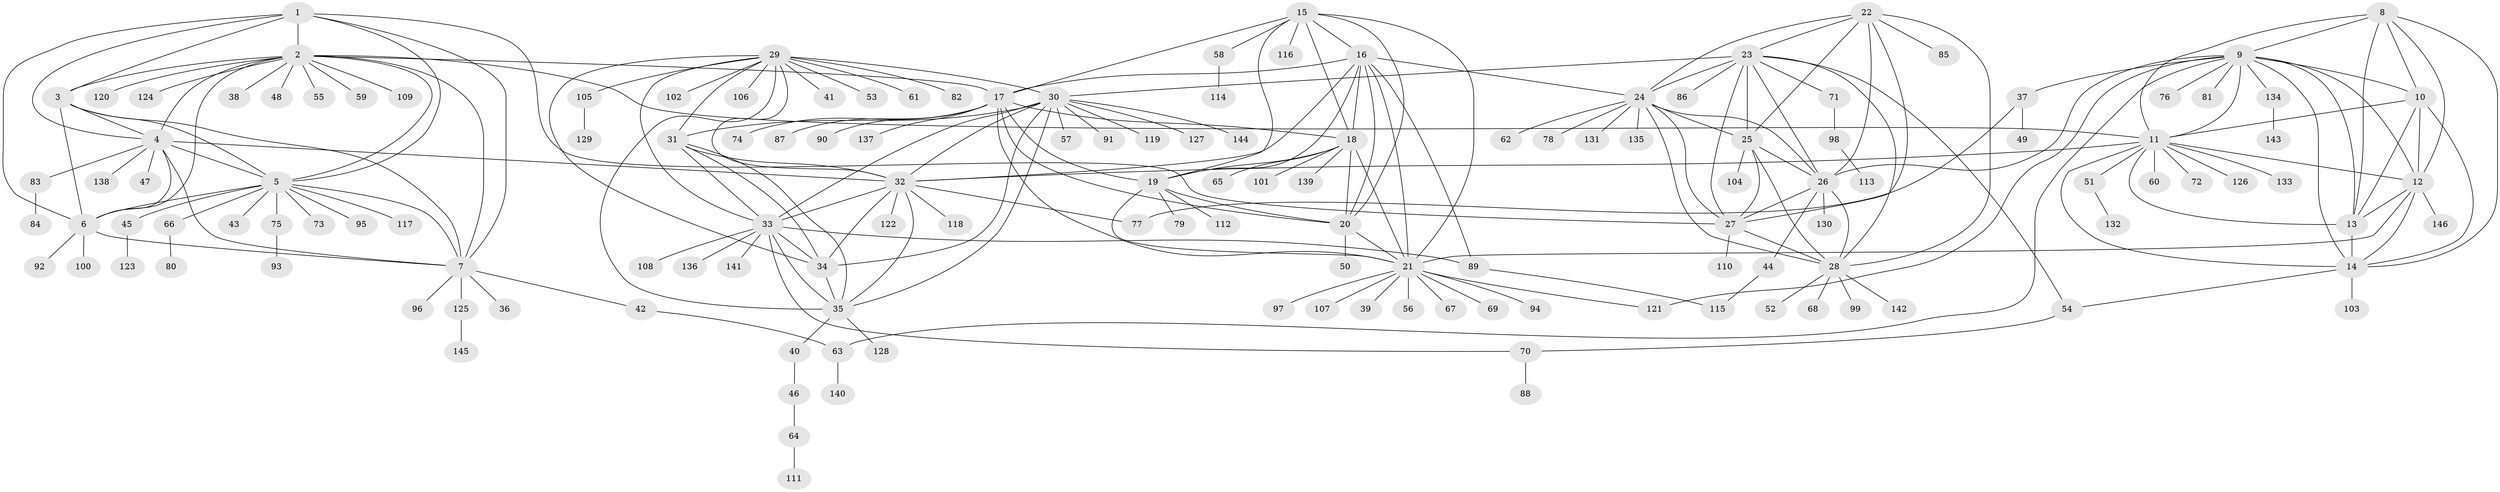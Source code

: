 // coarse degree distribution, {6: 0.017699115044247787, 13: 0.008849557522123894, 12: 0.017699115044247787, 8: 0.04424778761061947, 11: 0.017699115044247787, 4: 0.017699115044247787, 10: 0.02654867256637168, 9: 0.02654867256637168, 16: 0.008849557522123894, 5: 0.02654867256637168, 7: 0.017699115044247787, 1: 0.6460176991150443, 3: 0.035398230088495575, 2: 0.08849557522123894}
// Generated by graph-tools (version 1.1) at 2025/42/03/06/25 10:42:09]
// undirected, 146 vertices, 233 edges
graph export_dot {
graph [start="1"]
  node [color=gray90,style=filled];
  1;
  2;
  3;
  4;
  5;
  6;
  7;
  8;
  9;
  10;
  11;
  12;
  13;
  14;
  15;
  16;
  17;
  18;
  19;
  20;
  21;
  22;
  23;
  24;
  25;
  26;
  27;
  28;
  29;
  30;
  31;
  32;
  33;
  34;
  35;
  36;
  37;
  38;
  39;
  40;
  41;
  42;
  43;
  44;
  45;
  46;
  47;
  48;
  49;
  50;
  51;
  52;
  53;
  54;
  55;
  56;
  57;
  58;
  59;
  60;
  61;
  62;
  63;
  64;
  65;
  66;
  67;
  68;
  69;
  70;
  71;
  72;
  73;
  74;
  75;
  76;
  77;
  78;
  79;
  80;
  81;
  82;
  83;
  84;
  85;
  86;
  87;
  88;
  89;
  90;
  91;
  92;
  93;
  94;
  95;
  96;
  97;
  98;
  99;
  100;
  101;
  102;
  103;
  104;
  105;
  106;
  107;
  108;
  109;
  110;
  111;
  112;
  113;
  114;
  115;
  116;
  117;
  118;
  119;
  120;
  121;
  122;
  123;
  124;
  125;
  126;
  127;
  128;
  129;
  130;
  131;
  132;
  133;
  134;
  135;
  136;
  137;
  138;
  139;
  140;
  141;
  142;
  143;
  144;
  145;
  146;
  1 -- 2;
  1 -- 3;
  1 -- 4;
  1 -- 5;
  1 -- 6;
  1 -- 7;
  1 -- 27;
  2 -- 3;
  2 -- 4;
  2 -- 5;
  2 -- 6;
  2 -- 7;
  2 -- 11;
  2 -- 17;
  2 -- 38;
  2 -- 48;
  2 -- 55;
  2 -- 59;
  2 -- 109;
  2 -- 120;
  2 -- 124;
  3 -- 4;
  3 -- 5;
  3 -- 6;
  3 -- 7;
  4 -- 5;
  4 -- 6;
  4 -- 7;
  4 -- 32;
  4 -- 47;
  4 -- 83;
  4 -- 138;
  5 -- 6;
  5 -- 7;
  5 -- 43;
  5 -- 45;
  5 -- 66;
  5 -- 73;
  5 -- 75;
  5 -- 95;
  5 -- 117;
  6 -- 7;
  6 -- 92;
  6 -- 100;
  7 -- 36;
  7 -- 42;
  7 -- 96;
  7 -- 125;
  8 -- 9;
  8 -- 10;
  8 -- 11;
  8 -- 12;
  8 -- 13;
  8 -- 14;
  9 -- 10;
  9 -- 11;
  9 -- 12;
  9 -- 13;
  9 -- 14;
  9 -- 26;
  9 -- 37;
  9 -- 63;
  9 -- 76;
  9 -- 81;
  9 -- 121;
  9 -- 134;
  10 -- 11;
  10 -- 12;
  10 -- 13;
  10 -- 14;
  11 -- 12;
  11 -- 13;
  11 -- 14;
  11 -- 32;
  11 -- 51;
  11 -- 60;
  11 -- 72;
  11 -- 126;
  11 -- 133;
  12 -- 13;
  12 -- 14;
  12 -- 21;
  12 -- 146;
  13 -- 14;
  14 -- 54;
  14 -- 103;
  15 -- 16;
  15 -- 17;
  15 -- 18;
  15 -- 19;
  15 -- 20;
  15 -- 21;
  15 -- 58;
  15 -- 116;
  16 -- 17;
  16 -- 18;
  16 -- 19;
  16 -- 20;
  16 -- 21;
  16 -- 24;
  16 -- 32;
  16 -- 89;
  17 -- 18;
  17 -- 19;
  17 -- 20;
  17 -- 21;
  17 -- 74;
  17 -- 87;
  17 -- 90;
  17 -- 137;
  18 -- 19;
  18 -- 20;
  18 -- 21;
  18 -- 65;
  18 -- 101;
  18 -- 139;
  19 -- 20;
  19 -- 21;
  19 -- 79;
  19 -- 112;
  20 -- 21;
  20 -- 50;
  21 -- 39;
  21 -- 56;
  21 -- 67;
  21 -- 69;
  21 -- 94;
  21 -- 97;
  21 -- 107;
  21 -- 121;
  22 -- 23;
  22 -- 24;
  22 -- 25;
  22 -- 26;
  22 -- 27;
  22 -- 28;
  22 -- 85;
  23 -- 24;
  23 -- 25;
  23 -- 26;
  23 -- 27;
  23 -- 28;
  23 -- 30;
  23 -- 54;
  23 -- 71;
  23 -- 86;
  24 -- 25;
  24 -- 26;
  24 -- 27;
  24 -- 28;
  24 -- 62;
  24 -- 78;
  24 -- 131;
  24 -- 135;
  25 -- 26;
  25 -- 27;
  25 -- 28;
  25 -- 104;
  26 -- 27;
  26 -- 28;
  26 -- 44;
  26 -- 130;
  27 -- 28;
  27 -- 110;
  28 -- 52;
  28 -- 68;
  28 -- 99;
  28 -- 142;
  29 -- 30;
  29 -- 31;
  29 -- 32;
  29 -- 33;
  29 -- 34;
  29 -- 35;
  29 -- 41;
  29 -- 53;
  29 -- 61;
  29 -- 82;
  29 -- 102;
  29 -- 105;
  29 -- 106;
  30 -- 31;
  30 -- 32;
  30 -- 33;
  30 -- 34;
  30 -- 35;
  30 -- 57;
  30 -- 91;
  30 -- 119;
  30 -- 127;
  30 -- 144;
  31 -- 32;
  31 -- 33;
  31 -- 34;
  31 -- 35;
  32 -- 33;
  32 -- 34;
  32 -- 35;
  32 -- 77;
  32 -- 118;
  32 -- 122;
  33 -- 34;
  33 -- 35;
  33 -- 70;
  33 -- 89;
  33 -- 108;
  33 -- 136;
  33 -- 141;
  34 -- 35;
  35 -- 40;
  35 -- 128;
  37 -- 49;
  37 -- 77;
  40 -- 46;
  42 -- 63;
  44 -- 115;
  45 -- 123;
  46 -- 64;
  51 -- 132;
  54 -- 70;
  58 -- 114;
  63 -- 140;
  64 -- 111;
  66 -- 80;
  70 -- 88;
  71 -- 98;
  75 -- 93;
  83 -- 84;
  89 -- 115;
  98 -- 113;
  105 -- 129;
  125 -- 145;
  134 -- 143;
}
